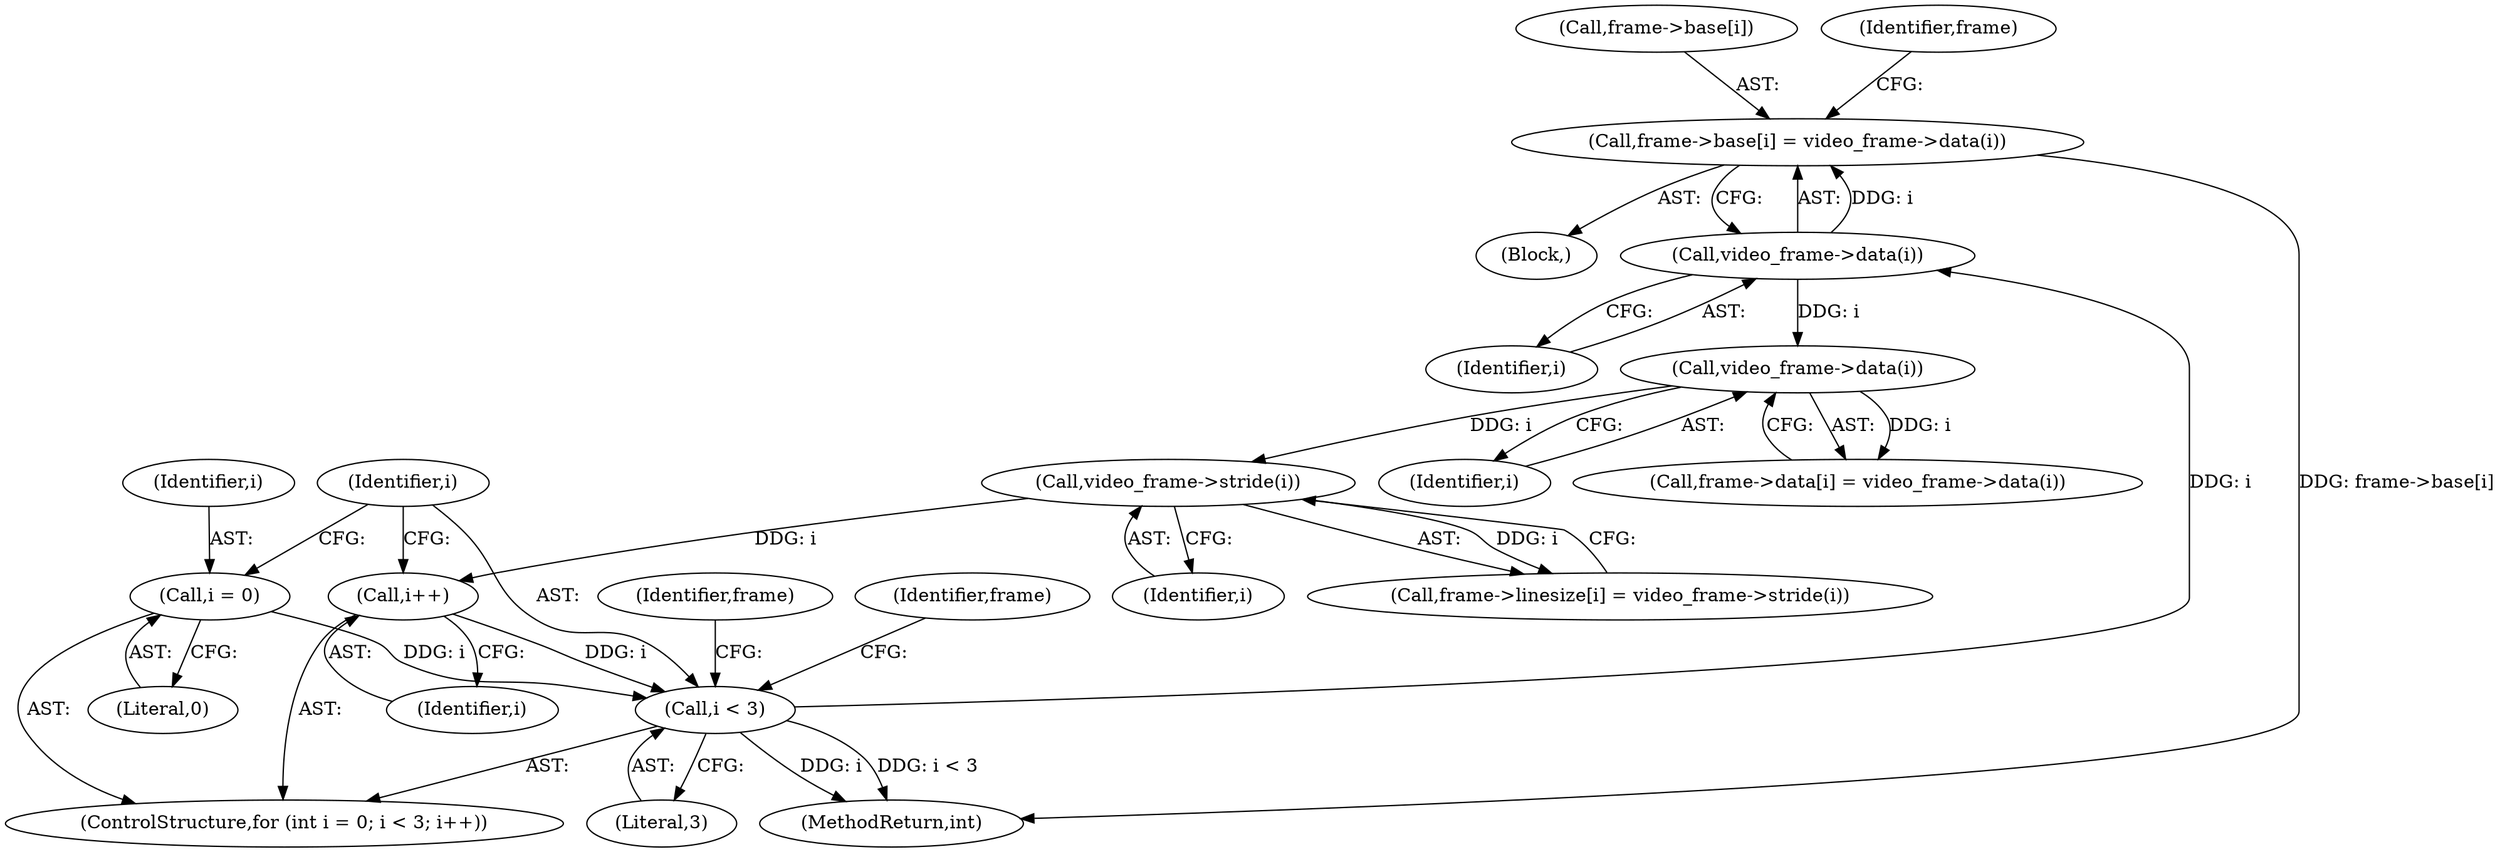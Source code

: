 digraph "0_Chrome_96e8ffb4e805c7266a2fc1fbe0e470052019bad9@array" {
"1000205" [label="(Call,frame->base[i] = video_frame->data(i))"];
"1000211" [label="(Call,video_frame->data(i))"];
"1000199" [label="(Call,i < 3)"];
"1000202" [label="(Call,i++)"];
"1000227" [label="(Call,video_frame->stride(i))"];
"1000219" [label="(Call,video_frame->data(i))"];
"1000196" [label="(Call,i = 0)"];
"1000212" [label="(Identifier,i)"];
"1000204" [label="(Block,)"];
"1000221" [label="(Call,frame->linesize[i] = video_frame->stride(i))"];
"1000220" [label="(Identifier,i)"];
"1000213" [label="(Call,frame->data[i] = video_frame->data(i))"];
"1000196" [label="(Call,i = 0)"];
"1000200" [label="(Identifier,i)"];
"1000211" [label="(Call,video_frame->data(i))"];
"1000208" [label="(Identifier,frame)"];
"1000228" [label="(Identifier,i)"];
"1000206" [label="(Call,frame->base[i])"];
"1000205" [label="(Call,frame->base[i] = video_frame->data(i))"];
"1000202" [label="(Call,i++)"];
"1000203" [label="(Identifier,i)"];
"1000216" [label="(Identifier,frame)"];
"1000199" [label="(Call,i < 3)"];
"1000269" [label="(MethodReturn,int)"];
"1000197" [label="(Identifier,i)"];
"1000227" [label="(Call,video_frame->stride(i))"];
"1000219" [label="(Call,video_frame->data(i))"];
"1000198" [label="(Literal,0)"];
"1000231" [label="(Identifier,frame)"];
"1000201" [label="(Literal,3)"];
"1000194" [label="(ControlStructure,for (int i = 0; i < 3; i++))"];
"1000205" -> "1000204"  [label="AST: "];
"1000205" -> "1000211"  [label="CFG: "];
"1000206" -> "1000205"  [label="AST: "];
"1000211" -> "1000205"  [label="AST: "];
"1000216" -> "1000205"  [label="CFG: "];
"1000205" -> "1000269"  [label="DDG: frame->base[i]"];
"1000211" -> "1000205"  [label="DDG: i"];
"1000211" -> "1000212"  [label="CFG: "];
"1000212" -> "1000211"  [label="AST: "];
"1000199" -> "1000211"  [label="DDG: i"];
"1000211" -> "1000219"  [label="DDG: i"];
"1000199" -> "1000194"  [label="AST: "];
"1000199" -> "1000201"  [label="CFG: "];
"1000200" -> "1000199"  [label="AST: "];
"1000201" -> "1000199"  [label="AST: "];
"1000208" -> "1000199"  [label="CFG: "];
"1000231" -> "1000199"  [label="CFG: "];
"1000199" -> "1000269"  [label="DDG: i"];
"1000199" -> "1000269"  [label="DDG: i < 3"];
"1000202" -> "1000199"  [label="DDG: i"];
"1000196" -> "1000199"  [label="DDG: i"];
"1000202" -> "1000194"  [label="AST: "];
"1000202" -> "1000203"  [label="CFG: "];
"1000203" -> "1000202"  [label="AST: "];
"1000200" -> "1000202"  [label="CFG: "];
"1000227" -> "1000202"  [label="DDG: i"];
"1000227" -> "1000221"  [label="AST: "];
"1000227" -> "1000228"  [label="CFG: "];
"1000228" -> "1000227"  [label="AST: "];
"1000221" -> "1000227"  [label="CFG: "];
"1000227" -> "1000221"  [label="DDG: i"];
"1000219" -> "1000227"  [label="DDG: i"];
"1000219" -> "1000213"  [label="AST: "];
"1000219" -> "1000220"  [label="CFG: "];
"1000220" -> "1000219"  [label="AST: "];
"1000213" -> "1000219"  [label="CFG: "];
"1000219" -> "1000213"  [label="DDG: i"];
"1000196" -> "1000194"  [label="AST: "];
"1000196" -> "1000198"  [label="CFG: "];
"1000197" -> "1000196"  [label="AST: "];
"1000198" -> "1000196"  [label="AST: "];
"1000200" -> "1000196"  [label="CFG: "];
}

